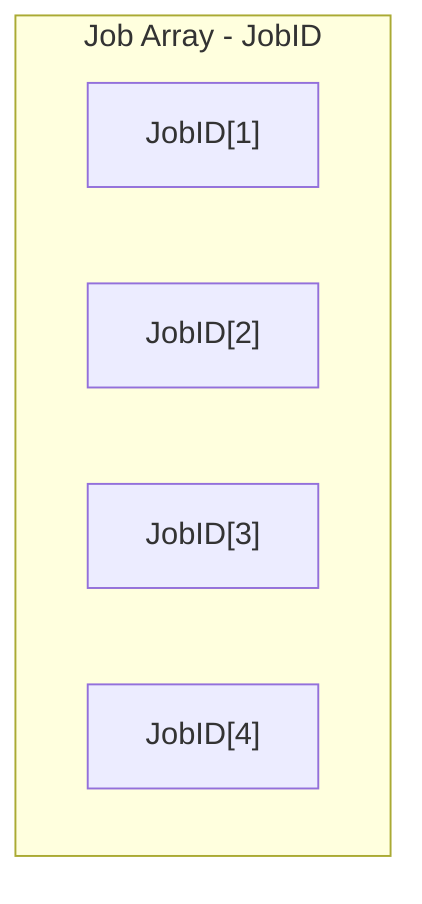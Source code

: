 graph TB
  subgraph "Job Array - JobID"
  Job_1["JobID[1]"]
  Job_2["JobID[2]"]
  Job_3["JobID[3]"]
  Job_4["JobID[4]"]
  end